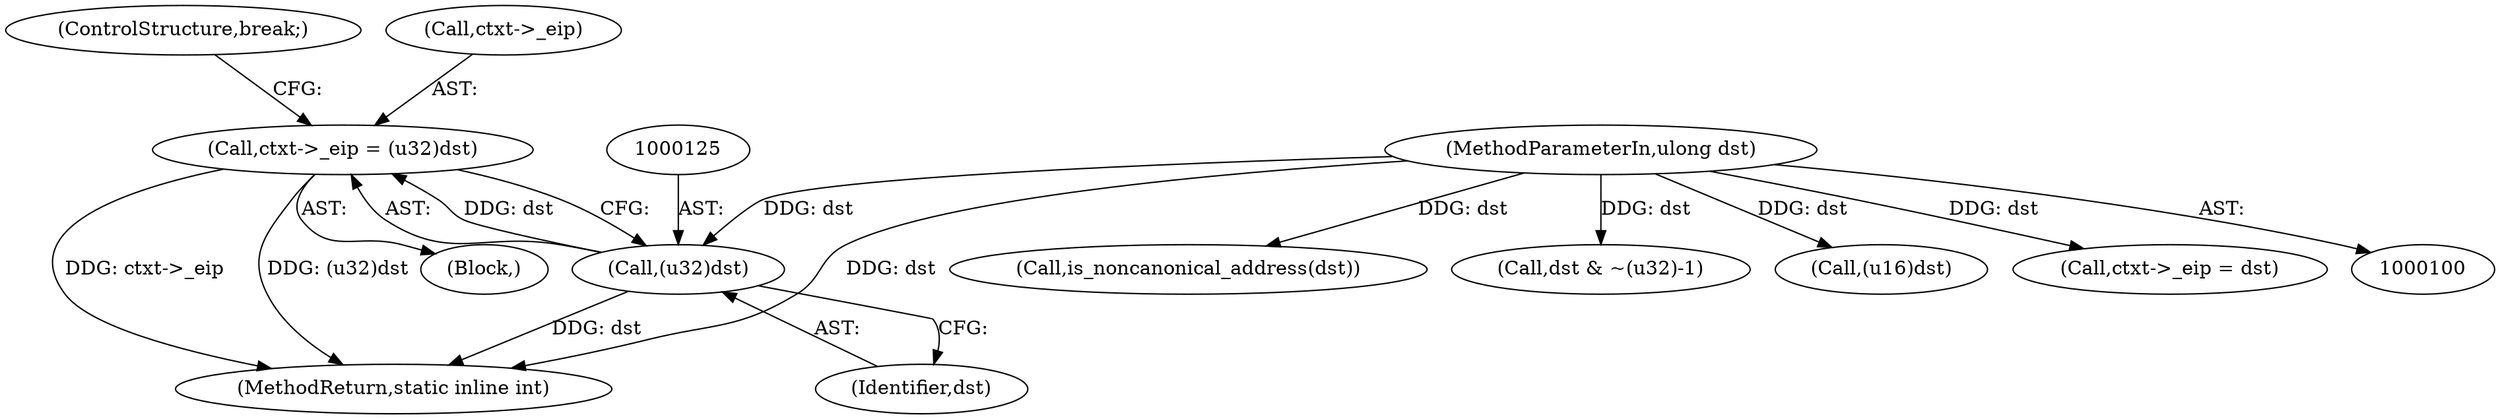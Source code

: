 digraph "0_linux_234f3ce485d54017f15cf5e0699cff4100121601@pointer" {
"1000120" [label="(Call,ctxt->_eip = (u32)dst)"];
"1000124" [label="(Call,(u32)dst)"];
"1000102" [label="(MethodParameterIn,ulong dst)"];
"1000133" [label="(Call,is_noncanonical_address(dst))"];
"1000124" [label="(Call,(u32)dst)"];
"1000102" [label="(MethodParameterIn,ulong dst)"];
"1000127" [label="(ControlStructure,break;)"];
"1000109" [label="(Block,)"];
"1000138" [label="(Call,dst & ~(u32)-1)"];
"1000115" [label="(Call,(u16)dst)"];
"1000161" [label="(MethodReturn,static inline int)"];
"1000121" [label="(Call,ctxt->_eip)"];
"1000126" [label="(Identifier,dst)"];
"1000149" [label="(Call,ctxt->_eip = dst)"];
"1000120" [label="(Call,ctxt->_eip = (u32)dst)"];
"1000120" -> "1000109"  [label="AST: "];
"1000120" -> "1000124"  [label="CFG: "];
"1000121" -> "1000120"  [label="AST: "];
"1000124" -> "1000120"  [label="AST: "];
"1000127" -> "1000120"  [label="CFG: "];
"1000120" -> "1000161"  [label="DDG: ctxt->_eip"];
"1000120" -> "1000161"  [label="DDG: (u32)dst"];
"1000124" -> "1000120"  [label="DDG: dst"];
"1000124" -> "1000126"  [label="CFG: "];
"1000125" -> "1000124"  [label="AST: "];
"1000126" -> "1000124"  [label="AST: "];
"1000124" -> "1000161"  [label="DDG: dst"];
"1000102" -> "1000124"  [label="DDG: dst"];
"1000102" -> "1000100"  [label="AST: "];
"1000102" -> "1000161"  [label="DDG: dst"];
"1000102" -> "1000115"  [label="DDG: dst"];
"1000102" -> "1000133"  [label="DDG: dst"];
"1000102" -> "1000138"  [label="DDG: dst"];
"1000102" -> "1000149"  [label="DDG: dst"];
}
